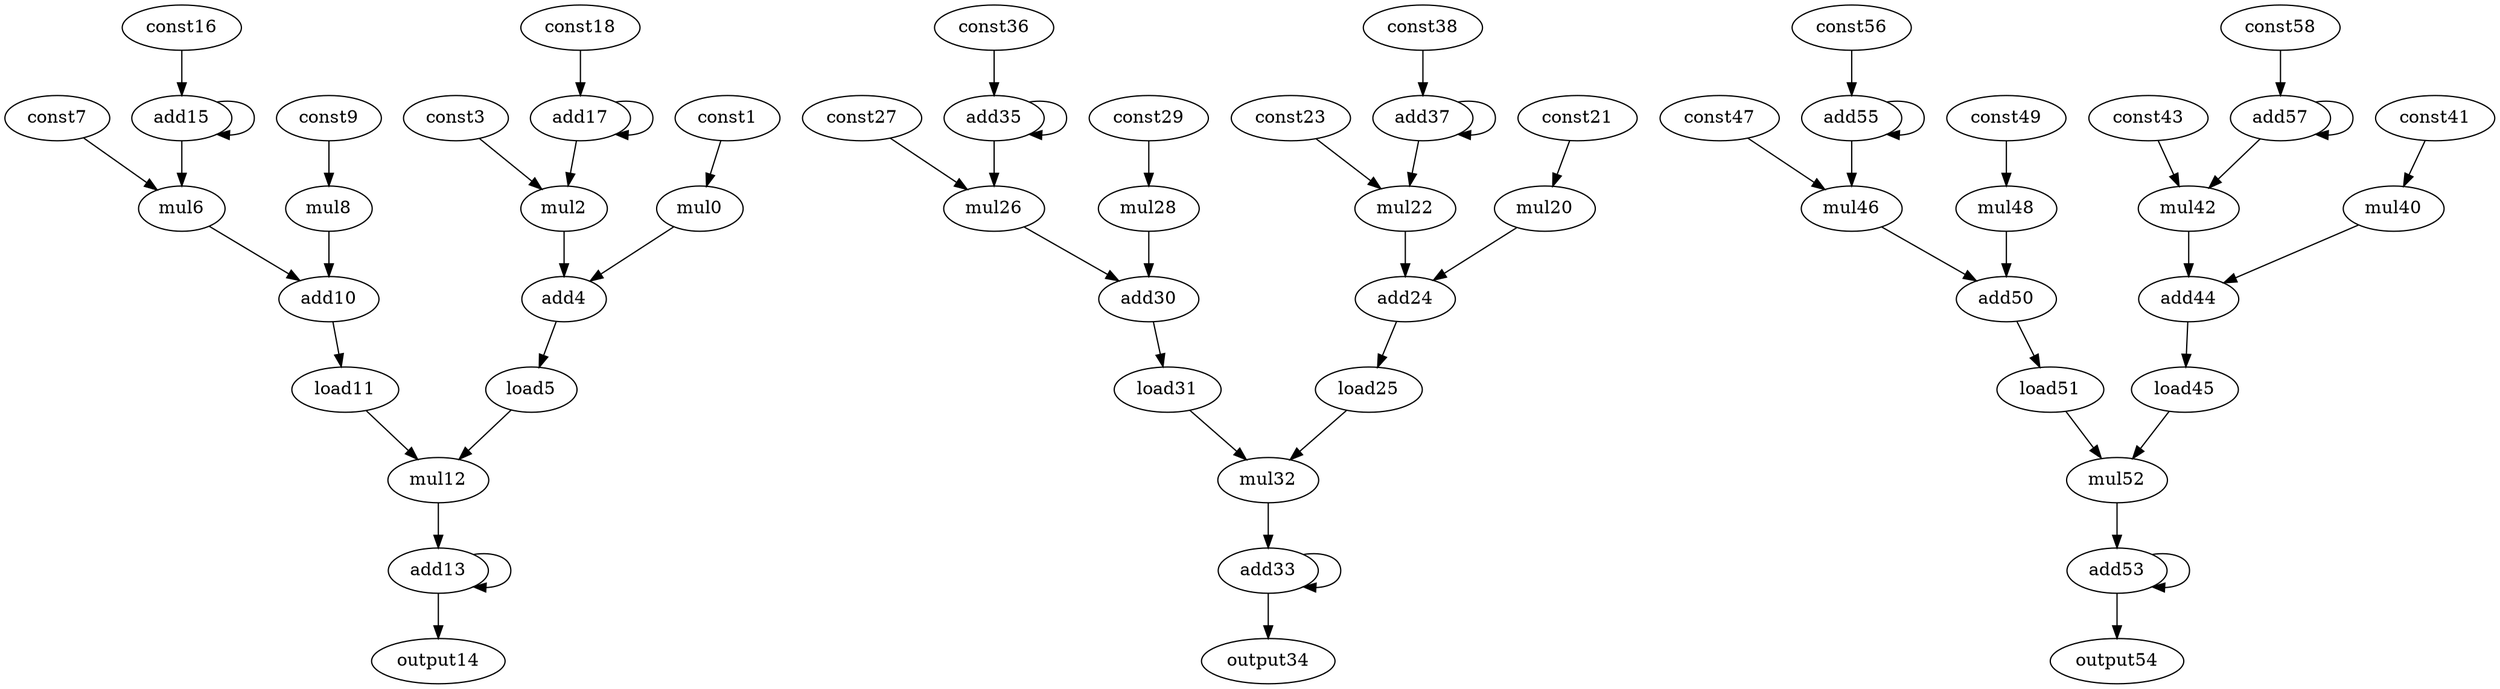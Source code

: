 digraph G {
mul0[opcode=mul];
const1[opcode=const, const_value=" 0"];
mul2[opcode=mul];
const3[opcode=const, const_value=" 30"];
add4[opcode=add];
load5[opcode=load];
mul6[opcode=mul];
const7[opcode=const, const_value=" 1"];
mul8[opcode=mul];
const9[opcode=const, const_value=" 0"];
add10[opcode=add];
load11[opcode=load];
mul12[opcode=mul];
add13[opcode=add];
output14[opcode=output];
add15[opcode=add];
const16[opcode=const, const_value=" 1"];
add17[opcode=add];
const18[opcode=const, const_value=" 1"];
mul20[opcode=mul];
const21[opcode=const, const_value=" 0"];
mul22[opcode=mul];
const23[opcode=const, const_value=" 30"];
add24[opcode=add];
load25[opcode=load];
mul26[opcode=mul];
const27[opcode=const, const_value=" 1"];
mul28[opcode=mul];
const29[opcode=const, const_value=" 0"];
add30[opcode=add];
load31[opcode=load];
mul32[opcode=mul];
add33[opcode=add];
output34[opcode=output];
add35[opcode=add];
const36[opcode=const, const_value=" 1"];
add37[opcode=add];
const38[opcode=const, const_value=" 1"];
mul40[opcode=mul];
const41[opcode=const, const_value=" 0"];
mul42[opcode=mul];
const43[opcode=const, const_value=" 30"];
add44[opcode=add];
load45[opcode=load];
mul46[opcode=mul];
const47[opcode=const, const_value=" 1"];
mul48[opcode=mul];
const49[opcode=const, const_value=" 0"];
add50[opcode=add];
load51[opcode=load];
mul52[opcode=mul];
add53[opcode=add];
output54[opcode=output];
add55[opcode=add];
const56[opcode=const, const_value=" 1"];
add57[opcode=add];
const58[opcode=const, const_value=" 1"];
load5->mul12[operand=1]; //load->mul
load11->mul12[operand=0]; //load->mul
mul12->add13[operand=0]; //mul->add
add13->output14[operand=0]; //add->output
add13->add13[operand=1]; //add->add
add17->mul2[operand=1]; //add->gep_mul
add15->mul6[operand=1]; //add->gep_mul
add15->add15[operand=0]; //add->add
add17->add17[operand=0]; //add->add
const18->add17[operand=0]; //gep_const->add
const1->mul0[operand=0]; //gep_const->gep_mul
const3->mul2[operand=0]; //gep_const->gep_mul
mul0->add4[operand=0]; //gep_mul->gep_add
mul2->add4[operand=1]; //gep_mul->gep_add
add4->load5[operand=0]; //gep_add->load
const7->mul6[operand=0]; //gep_const->gep_mul
const9->mul8[operand=0]; //gep_const->gep_mul
mul6->add10[operand=0]; //gep_mul->gep_add
mul8->add10[operand=1]; //gep_mul->gep_add
add10->load11[operand=0]; //gep_add->load
const16->add15[operand=1]; //const->add
load25->mul32[operand=1]; //load->mul
load31->mul32[operand=0]; //load->mul
mul32->add33[operand=0]; //mul->add
add33->output34[operand=0]; //add->output
add33->add33[operand=1]; //add->add
add37->mul22[operand=1]; //add->gep_mul
add35->mul26[operand=1]; //add->gep_mul
add35->add35[operand=0]; //add->add
add37->add37[operand=0]; //add->add
const38->add37[operand=0]; //gep_const->add
const21->mul20[operand=0]; //gep_const->gep_mul
const23->mul22[operand=0]; //gep_const->gep_mul
mul20->add24[operand=0]; //gep_mul->gep_add
mul22->add24[operand=1]; //gep_mul->gep_add
add24->load25[operand=0]; //gep_add->load
const27->mul26[operand=0]; //gep_const->gep_mul
const29->mul28[operand=0]; //gep_const->gep_mul
mul26->add30[operand=0]; //gep_mul->gep_add
mul28->add30[operand=1]; //gep_mul->gep_add
add30->load31[operand=0]; //gep_add->load
const36->add35[operand=1]; //const->add
load45->mul52[operand=1]; //load->mul
load51->mul52[operand=0]; //load->mul
mul52->add53[operand=0]; //mul->add
add53->output54[operand=0]; //add->output
add53->add53[operand=1]; //add->add
add57->mul42[operand=1]; //add->gep_mul
add55->mul46[operand=1]; //add->gep_mul
add55->add55[operand=0]; //add->add
add57->add57[operand=0]; //add->add
const58->add57[operand=0]; //gep_const->add
const41->mul40[operand=0]; //gep_const->gep_mul
const43->mul42[operand=0]; //gep_const->gep_mul
mul40->add44[operand=0]; //gep_mul->gep_add
mul42->add44[operand=1]; //gep_mul->gep_add
add44->load45[operand=0]; //gep_add->load
const47->mul46[operand=0]; //gep_const->gep_mul
const49->mul48[operand=0]; //gep_const->gep_mul
mul46->add50[operand=0]; //gep_mul->gep_add
mul48->add50[operand=1]; //gep_mul->gep_add
add50->load51[operand=0]; //gep_add->load
const56->add55[operand=1]; //const->add
}

